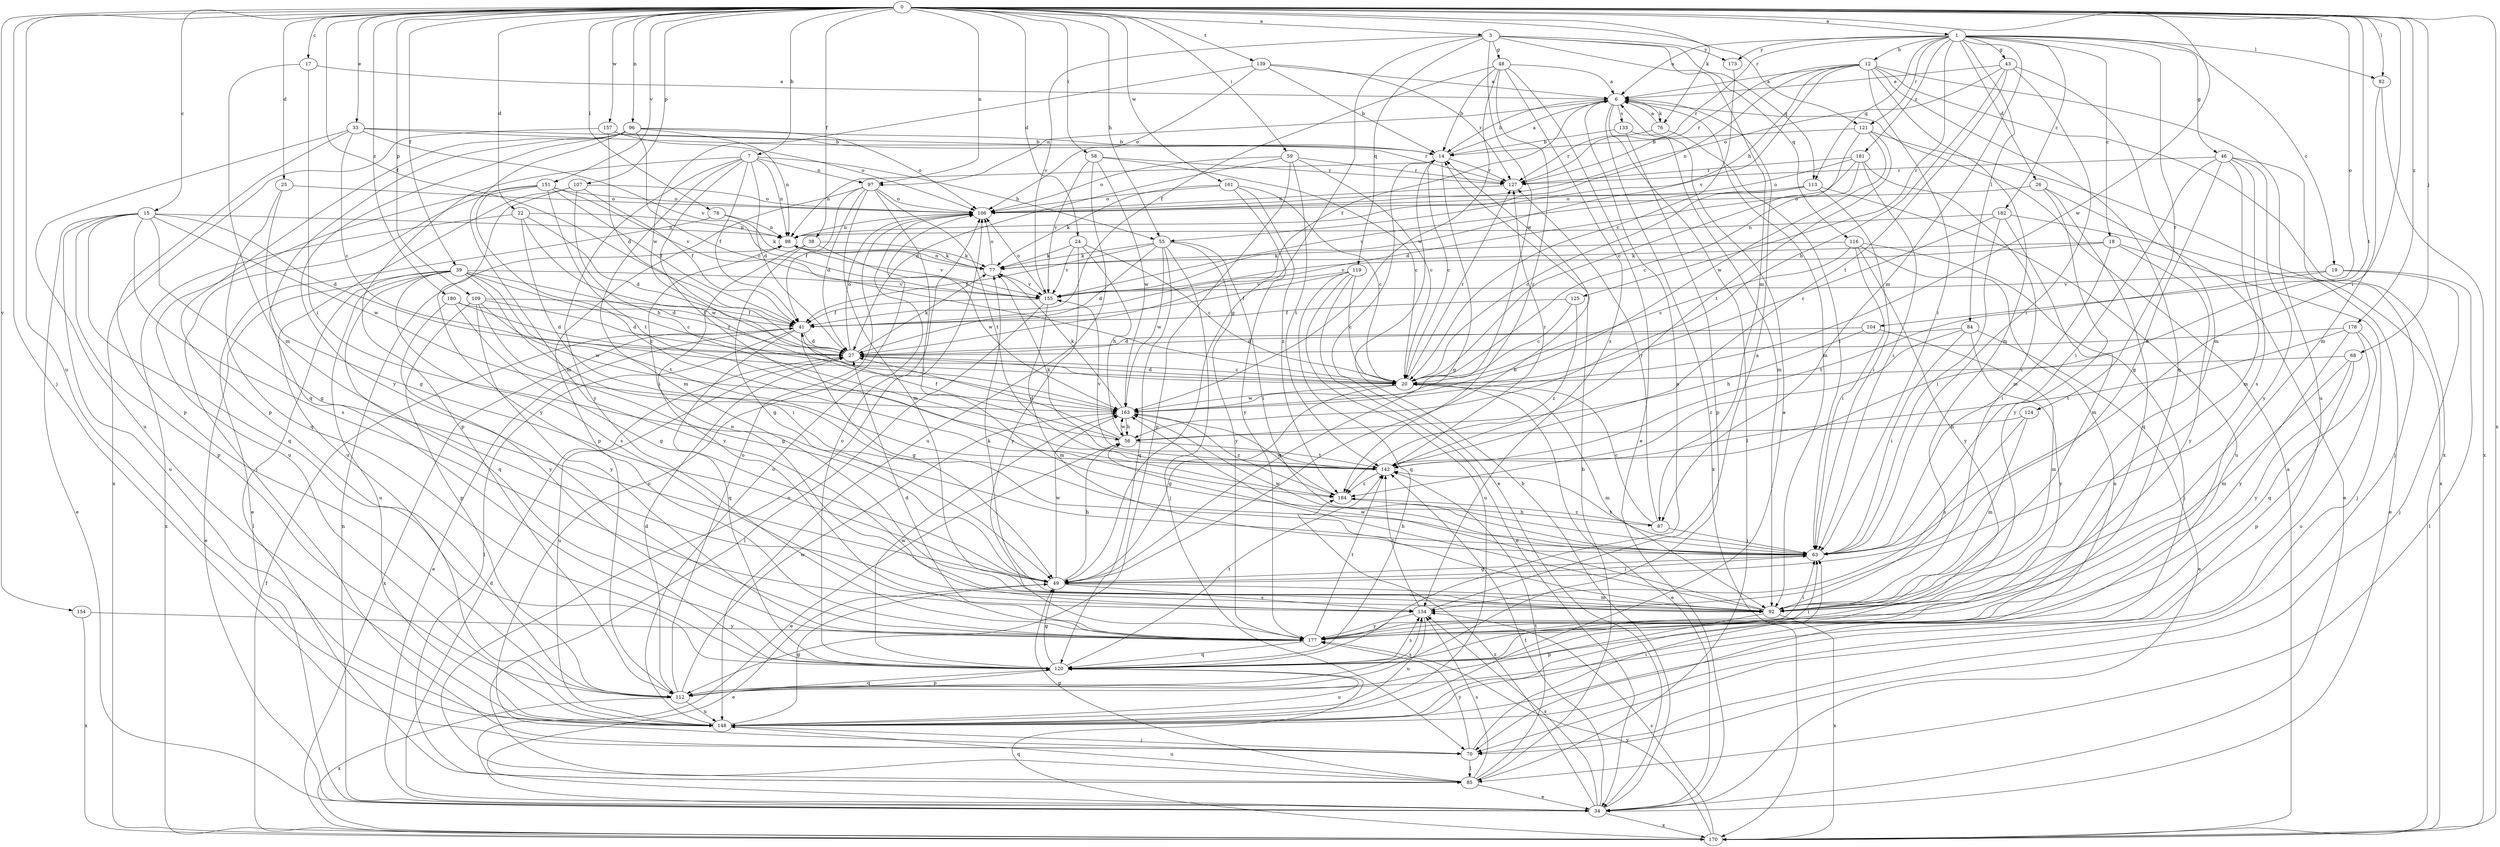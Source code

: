strict digraph  {
0;
1;
3;
6;
7;
12;
14;
15;
17;
18;
19;
20;
22;
24;
25;
26;
27;
33;
34;
38;
39;
41;
43;
46;
48;
49;
55;
56;
58;
59;
63;
68;
70;
76;
77;
78;
82;
84;
85;
87;
92;
96;
97;
98;
104;
106;
107;
109;
112;
113;
116;
119;
120;
121;
124;
125;
127;
133;
134;
139;
142;
148;
151;
154;
155;
157;
161;
163;
170;
173;
177;
178;
180;
181;
182;
184;
0 -> 1  [label=a];
0 -> 3  [label=a];
0 -> 7  [label=b];
0 -> 15  [label=c];
0 -> 17  [label=c];
0 -> 22  [label=d];
0 -> 24  [label=d];
0 -> 25  [label=d];
0 -> 33  [label=e];
0 -> 38  [label=f];
0 -> 39  [label=f];
0 -> 41  [label=f];
0 -> 55  [label=h];
0 -> 58  [label=i];
0 -> 59  [label=i];
0 -> 63  [label=i];
0 -> 68  [label=j];
0 -> 70  [label=j];
0 -> 76  [label=k];
0 -> 78  [label=l];
0 -> 82  [label=l];
0 -> 96  [label=n];
0 -> 97  [label=n];
0 -> 104  [label=o];
0 -> 107  [label=p];
0 -> 109  [label=p];
0 -> 121  [label=r];
0 -> 139  [label=t];
0 -> 142  [label=t];
0 -> 148  [label=u];
0 -> 151  [label=v];
0 -> 154  [label=v];
0 -> 157  [label=w];
0 -> 161  [label=w];
0 -> 163  [label=w];
0 -> 170  [label=x];
0 -> 178  [label=z];
0 -> 180  [label=z];
1 -> 6  [label=a];
1 -> 12  [label=b];
1 -> 18  [label=c];
1 -> 19  [label=c];
1 -> 26  [label=d];
1 -> 43  [label=g];
1 -> 46  [label=g];
1 -> 82  [label=l];
1 -> 84  [label=l];
1 -> 87  [label=m];
1 -> 113  [label=q];
1 -> 121  [label=r];
1 -> 124  [label=r];
1 -> 125  [label=r];
1 -> 127  [label=r];
1 -> 173  [label=y];
1 -> 181  [label=z];
1 -> 182  [label=z];
3 -> 48  [label=g];
3 -> 49  [label=g];
3 -> 87  [label=m];
3 -> 113  [label=q];
3 -> 116  [label=q];
3 -> 119  [label=q];
3 -> 155  [label=v];
3 -> 163  [label=w];
3 -> 173  [label=y];
6 -> 14  [label=b];
6 -> 41  [label=f];
6 -> 76  [label=k];
6 -> 85  [label=l];
6 -> 92  [label=m];
6 -> 97  [label=n];
6 -> 133  [label=s];
6 -> 170  [label=x];
7 -> 27  [label=d];
7 -> 41  [label=f];
7 -> 55  [label=h];
7 -> 92  [label=m];
7 -> 97  [label=n];
7 -> 98  [label=n];
7 -> 112  [label=p];
7 -> 177  [label=y];
7 -> 184  [label=z];
12 -> 6  [label=a];
12 -> 55  [label=h];
12 -> 63  [label=i];
12 -> 92  [label=m];
12 -> 98  [label=n];
12 -> 120  [label=q];
12 -> 127  [label=r];
12 -> 148  [label=u];
12 -> 155  [label=v];
12 -> 170  [label=x];
14 -> 6  [label=a];
14 -> 20  [label=c];
14 -> 34  [label=e];
14 -> 49  [label=g];
14 -> 98  [label=n];
14 -> 127  [label=r];
15 -> 27  [label=d];
15 -> 34  [label=e];
15 -> 49  [label=g];
15 -> 98  [label=n];
15 -> 112  [label=p];
15 -> 120  [label=q];
15 -> 134  [label=s];
15 -> 148  [label=u];
15 -> 163  [label=w];
17 -> 6  [label=a];
17 -> 63  [label=i];
17 -> 92  [label=m];
18 -> 63  [label=i];
18 -> 70  [label=j];
18 -> 77  [label=k];
18 -> 155  [label=v];
18 -> 177  [label=y];
19 -> 70  [label=j];
19 -> 85  [label=l];
19 -> 142  [label=t];
19 -> 155  [label=v];
20 -> 27  [label=d];
20 -> 34  [label=e];
20 -> 49  [label=g];
20 -> 92  [label=m];
20 -> 127  [label=r];
20 -> 163  [label=w];
22 -> 27  [label=d];
22 -> 63  [label=i];
22 -> 98  [label=n];
22 -> 163  [label=w];
22 -> 170  [label=x];
24 -> 20  [label=c];
24 -> 56  [label=h];
24 -> 77  [label=k];
24 -> 155  [label=v];
24 -> 177  [label=y];
25 -> 49  [label=g];
25 -> 106  [label=o];
25 -> 120  [label=q];
26 -> 34  [label=e];
26 -> 106  [label=o];
26 -> 120  [label=q];
26 -> 177  [label=y];
27 -> 20  [label=c];
27 -> 77  [label=k];
27 -> 106  [label=o];
27 -> 148  [label=u];
33 -> 14  [label=b];
33 -> 20  [label=c];
33 -> 112  [label=p];
33 -> 127  [label=r];
33 -> 148  [label=u];
33 -> 155  [label=v];
34 -> 14  [label=b];
34 -> 27  [label=d];
34 -> 98  [label=n];
34 -> 134  [label=s];
34 -> 142  [label=t];
34 -> 170  [label=x];
34 -> 184  [label=z];
38 -> 49  [label=g];
38 -> 77  [label=k];
38 -> 163  [label=w];
38 -> 177  [label=y];
39 -> 20  [label=c];
39 -> 27  [label=d];
39 -> 34  [label=e];
39 -> 63  [label=i];
39 -> 85  [label=l];
39 -> 120  [label=q];
39 -> 134  [label=s];
39 -> 142  [label=t];
39 -> 148  [label=u];
39 -> 155  [label=v];
41 -> 27  [label=d];
41 -> 34  [label=e];
41 -> 49  [label=g];
41 -> 85  [label=l];
41 -> 120  [label=q];
41 -> 170  [label=x];
43 -> 6  [label=a];
43 -> 56  [label=h];
43 -> 63  [label=i];
43 -> 92  [label=m];
43 -> 106  [label=o];
43 -> 142  [label=t];
46 -> 49  [label=g];
46 -> 63  [label=i];
46 -> 70  [label=j];
46 -> 92  [label=m];
46 -> 127  [label=r];
46 -> 134  [label=s];
46 -> 177  [label=y];
48 -> 6  [label=a];
48 -> 14  [label=b];
48 -> 34  [label=e];
48 -> 41  [label=f];
48 -> 134  [label=s];
48 -> 163  [label=w];
48 -> 184  [label=z];
49 -> 14  [label=b];
49 -> 34  [label=e];
49 -> 56  [label=h];
49 -> 63  [label=i];
49 -> 92  [label=m];
49 -> 134  [label=s];
49 -> 163  [label=w];
55 -> 27  [label=d];
55 -> 41  [label=f];
55 -> 63  [label=i];
55 -> 70  [label=j];
55 -> 77  [label=k];
55 -> 120  [label=q];
55 -> 163  [label=w];
55 -> 177  [label=y];
56 -> 27  [label=d];
56 -> 34  [label=e];
56 -> 41  [label=f];
56 -> 142  [label=t];
56 -> 163  [label=w];
58 -> 20  [label=c];
58 -> 127  [label=r];
58 -> 148  [label=u];
58 -> 155  [label=v];
58 -> 163  [label=w];
59 -> 20  [label=c];
59 -> 27  [label=d];
59 -> 106  [label=o];
59 -> 112  [label=p];
59 -> 127  [label=r];
59 -> 142  [label=t];
63 -> 49  [label=g];
63 -> 142  [label=t];
63 -> 163  [label=w];
68 -> 20  [label=c];
68 -> 92  [label=m];
68 -> 112  [label=p];
68 -> 177  [label=y];
70 -> 63  [label=i];
70 -> 85  [label=l];
70 -> 106  [label=o];
70 -> 177  [label=y];
76 -> 6  [label=a];
76 -> 63  [label=i];
76 -> 127  [label=r];
77 -> 98  [label=n];
77 -> 106  [label=o];
77 -> 155  [label=v];
78 -> 34  [label=e];
78 -> 77  [label=k];
78 -> 98  [label=n];
82 -> 92  [label=m];
82 -> 170  [label=x];
84 -> 27  [label=d];
84 -> 34  [label=e];
84 -> 63  [label=i];
84 -> 177  [label=y];
84 -> 184  [label=z];
85 -> 14  [label=b];
85 -> 34  [label=e];
85 -> 49  [label=g];
85 -> 106  [label=o];
85 -> 134  [label=s];
85 -> 142  [label=t];
85 -> 148  [label=u];
87 -> 20  [label=c];
87 -> 63  [label=i];
87 -> 127  [label=r];
87 -> 184  [label=z];
92 -> 56  [label=h];
92 -> 77  [label=k];
92 -> 112  [label=p];
92 -> 163  [label=w];
92 -> 170  [label=x];
96 -> 14  [label=b];
96 -> 20  [label=c];
96 -> 92  [label=m];
96 -> 98  [label=n];
96 -> 106  [label=o];
96 -> 112  [label=p];
96 -> 120  [label=q];
96 -> 177  [label=y];
97 -> 27  [label=d];
97 -> 41  [label=f];
97 -> 63  [label=i];
97 -> 92  [label=m];
97 -> 106  [label=o];
97 -> 112  [label=p];
97 -> 142  [label=t];
98 -> 77  [label=k];
98 -> 155  [label=v];
104 -> 27  [label=d];
104 -> 56  [label=h];
104 -> 92  [label=m];
106 -> 98  [label=n];
107 -> 41  [label=f];
107 -> 56  [label=h];
107 -> 106  [label=o];
107 -> 148  [label=u];
107 -> 177  [label=y];
109 -> 27  [label=d];
109 -> 41  [label=f];
109 -> 49  [label=g];
109 -> 112  [label=p];
109 -> 163  [label=w];
109 -> 177  [label=y];
112 -> 27  [label=d];
112 -> 106  [label=o];
112 -> 120  [label=q];
112 -> 134  [label=s];
112 -> 148  [label=u];
112 -> 163  [label=w];
112 -> 170  [label=x];
113 -> 20  [label=c];
113 -> 63  [label=i];
113 -> 106  [label=o];
113 -> 148  [label=u];
113 -> 155  [label=v];
116 -> 20  [label=c];
116 -> 63  [label=i];
116 -> 70  [label=j];
116 -> 77  [label=k];
116 -> 148  [label=u];
116 -> 177  [label=y];
119 -> 20  [label=c];
119 -> 34  [label=e];
119 -> 41  [label=f];
119 -> 120  [label=q];
119 -> 148  [label=u];
119 -> 155  [label=v];
120 -> 6  [label=a];
120 -> 49  [label=g];
120 -> 63  [label=i];
120 -> 106  [label=o];
120 -> 112  [label=p];
120 -> 134  [label=s];
120 -> 142  [label=t];
120 -> 148  [label=u];
120 -> 163  [label=w];
121 -> 14  [label=b];
121 -> 20  [label=c];
121 -> 142  [label=t];
121 -> 163  [label=w];
121 -> 170  [label=x];
124 -> 56  [label=h];
124 -> 92  [label=m];
124 -> 134  [label=s];
125 -> 20  [label=c];
125 -> 41  [label=f];
125 -> 184  [label=z];
127 -> 106  [label=o];
133 -> 14  [label=b];
133 -> 92  [label=m];
133 -> 112  [label=p];
134 -> 6  [label=a];
134 -> 98  [label=n];
134 -> 142  [label=t];
134 -> 148  [label=u];
134 -> 177  [label=y];
139 -> 6  [label=a];
139 -> 14  [label=b];
139 -> 106  [label=o];
139 -> 127  [label=r];
139 -> 163  [label=w];
142 -> 77  [label=k];
142 -> 127  [label=r];
142 -> 155  [label=v];
142 -> 184  [label=z];
148 -> 6  [label=a];
148 -> 49  [label=g];
148 -> 70  [label=j];
148 -> 106  [label=o];
151 -> 41  [label=f];
151 -> 70  [label=j];
151 -> 106  [label=o];
151 -> 142  [label=t];
151 -> 148  [label=u];
151 -> 155  [label=v];
151 -> 184  [label=z];
154 -> 170  [label=x];
154 -> 177  [label=y];
155 -> 41  [label=f];
155 -> 85  [label=l];
155 -> 92  [label=m];
155 -> 106  [label=o];
157 -> 14  [label=b];
157 -> 27  [label=d];
157 -> 106  [label=o];
157 -> 170  [label=x];
161 -> 20  [label=c];
161 -> 77  [label=k];
161 -> 106  [label=o];
161 -> 177  [label=y];
161 -> 184  [label=z];
163 -> 56  [label=h];
163 -> 77  [label=k];
163 -> 184  [label=z];
170 -> 6  [label=a];
170 -> 41  [label=f];
170 -> 120  [label=q];
170 -> 134  [label=s];
170 -> 177  [label=y];
173 -> 20  [label=c];
177 -> 27  [label=d];
177 -> 63  [label=i];
177 -> 120  [label=q];
177 -> 142  [label=t];
178 -> 27  [label=d];
178 -> 120  [label=q];
178 -> 142  [label=t];
178 -> 148  [label=u];
178 -> 177  [label=y];
180 -> 27  [label=d];
180 -> 41  [label=f];
180 -> 49  [label=g];
180 -> 177  [label=y];
181 -> 20  [label=c];
181 -> 27  [label=d];
181 -> 63  [label=i];
181 -> 92  [label=m];
181 -> 106  [label=o];
181 -> 127  [label=r];
182 -> 20  [label=c];
182 -> 34  [label=e];
182 -> 63  [label=i];
182 -> 92  [label=m];
182 -> 98  [label=n];
184 -> 163  [label=w];
184 -> 87  [label=h];
}
